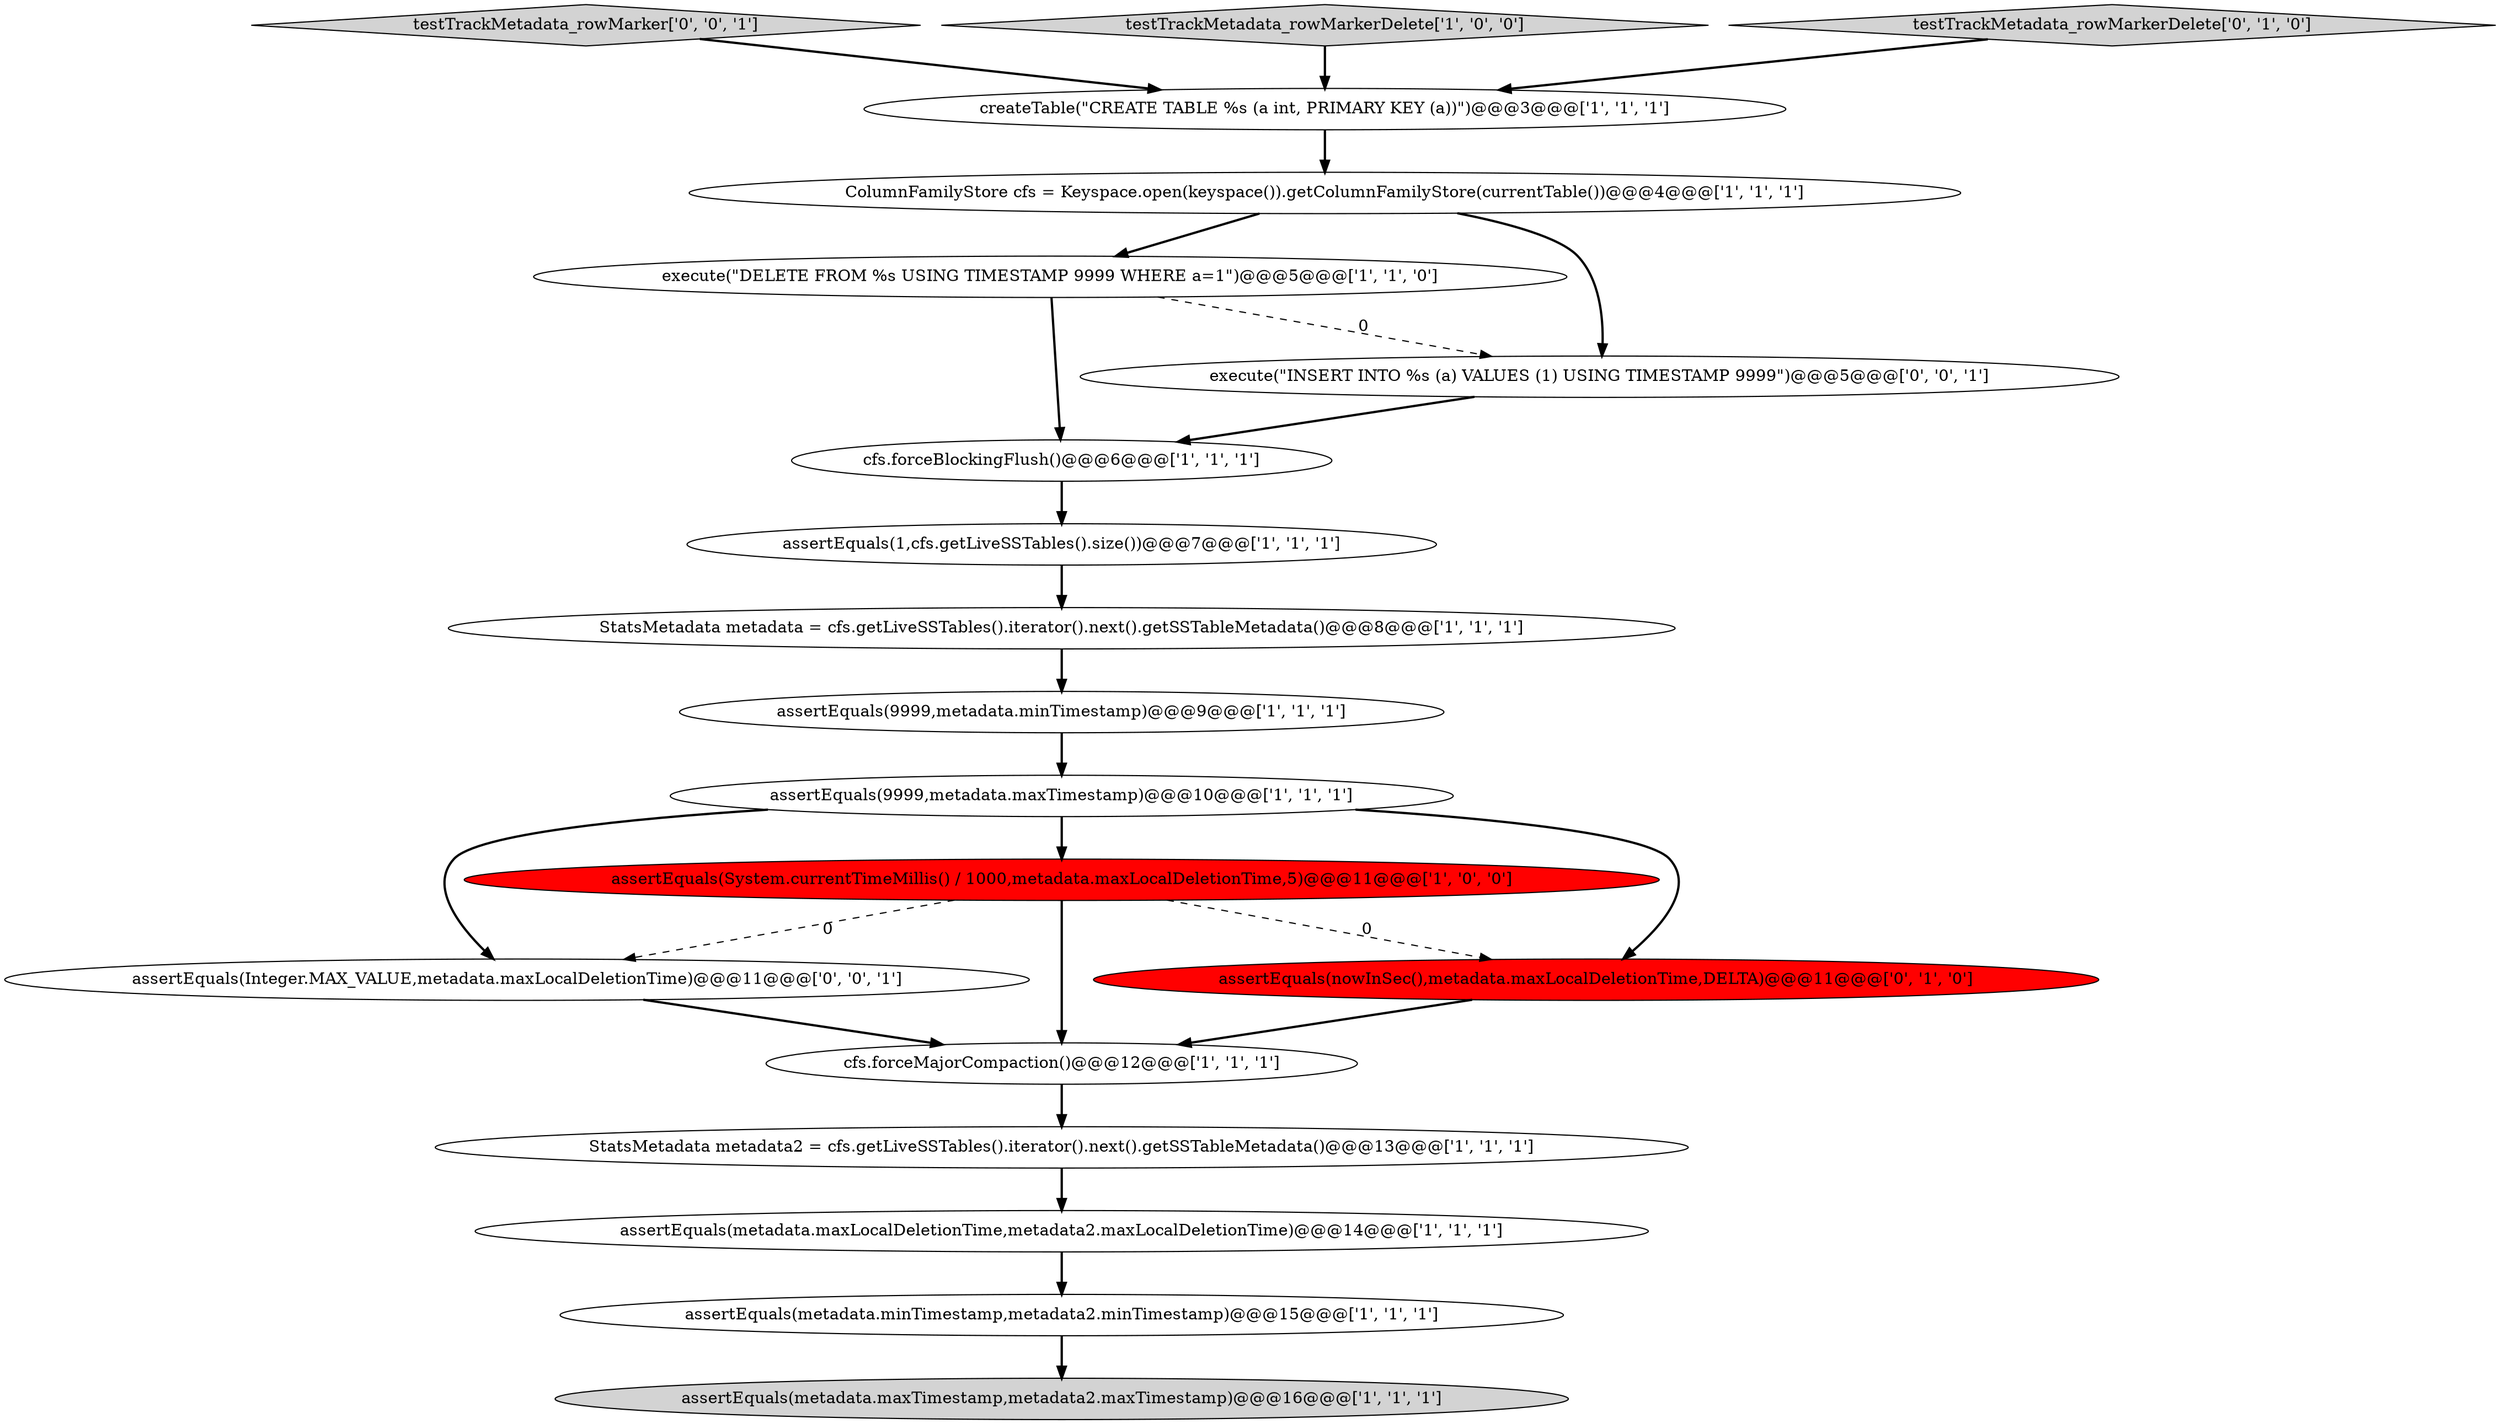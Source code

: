 digraph {
11 [style = filled, label = "StatsMetadata metadata = cfs.getLiveSSTables().iterator().next().getSSTableMetadata()@@@8@@@['1', '1', '1']", fillcolor = white, shape = ellipse image = "AAA0AAABBB1BBB"];
13 [style = filled, label = "createTable(\"CREATE TABLE %s (a int, PRIMARY KEY (a))\")@@@3@@@['1', '1', '1']", fillcolor = white, shape = ellipse image = "AAA0AAABBB1BBB"];
2 [style = filled, label = "execute(\"DELETE FROM %s USING TIMESTAMP 9999 WHERE a=1\")@@@5@@@['1', '1', '0']", fillcolor = white, shape = ellipse image = "AAA0AAABBB1BBB"];
18 [style = filled, label = "testTrackMetadata_rowMarker['0', '0', '1']", fillcolor = lightgray, shape = diamond image = "AAA0AAABBB3BBB"];
14 [style = filled, label = "cfs.forceMajorCompaction()@@@12@@@['1', '1', '1']", fillcolor = white, shape = ellipse image = "AAA0AAABBB1BBB"];
19 [style = filled, label = "assertEquals(Integer.MAX_VALUE,metadata.maxLocalDeletionTime)@@@11@@@['0', '0', '1']", fillcolor = white, shape = ellipse image = "AAA0AAABBB3BBB"];
3 [style = filled, label = "StatsMetadata metadata2 = cfs.getLiveSSTables().iterator().next().getSSTableMetadata()@@@13@@@['1', '1', '1']", fillcolor = white, shape = ellipse image = "AAA0AAABBB1BBB"];
4 [style = filled, label = "assertEquals(metadata.maxLocalDeletionTime,metadata2.maxLocalDeletionTime)@@@14@@@['1', '1', '1']", fillcolor = white, shape = ellipse image = "AAA0AAABBB1BBB"];
8 [style = filled, label = "testTrackMetadata_rowMarkerDelete['1', '0', '0']", fillcolor = lightgray, shape = diamond image = "AAA0AAABBB1BBB"];
12 [style = filled, label = "cfs.forceBlockingFlush()@@@6@@@['1', '1', '1']", fillcolor = white, shape = ellipse image = "AAA0AAABBB1BBB"];
17 [style = filled, label = "execute(\"INSERT INTO %s (a) VALUES (1) USING TIMESTAMP 9999\")@@@5@@@['0', '0', '1']", fillcolor = white, shape = ellipse image = "AAA0AAABBB3BBB"];
9 [style = filled, label = "assertEquals(metadata.minTimestamp,metadata2.minTimestamp)@@@15@@@['1', '1', '1']", fillcolor = white, shape = ellipse image = "AAA0AAABBB1BBB"];
15 [style = filled, label = "assertEquals(nowInSec(),metadata.maxLocalDeletionTime,DELTA)@@@11@@@['0', '1', '0']", fillcolor = red, shape = ellipse image = "AAA1AAABBB2BBB"];
1 [style = filled, label = "assertEquals(9999,metadata.maxTimestamp)@@@10@@@['1', '1', '1']", fillcolor = white, shape = ellipse image = "AAA0AAABBB1BBB"];
10 [style = filled, label = "assertEquals(metadata.maxTimestamp,metadata2.maxTimestamp)@@@16@@@['1', '1', '1']", fillcolor = lightgray, shape = ellipse image = "AAA0AAABBB1BBB"];
6 [style = filled, label = "assertEquals(System.currentTimeMillis() / 1000,metadata.maxLocalDeletionTime,5)@@@11@@@['1', '0', '0']", fillcolor = red, shape = ellipse image = "AAA1AAABBB1BBB"];
7 [style = filled, label = "ColumnFamilyStore cfs = Keyspace.open(keyspace()).getColumnFamilyStore(currentTable())@@@4@@@['1', '1', '1']", fillcolor = white, shape = ellipse image = "AAA0AAABBB1BBB"];
5 [style = filled, label = "assertEquals(1,cfs.getLiveSSTables().size())@@@7@@@['1', '1', '1']", fillcolor = white, shape = ellipse image = "AAA0AAABBB1BBB"];
0 [style = filled, label = "assertEquals(9999,metadata.minTimestamp)@@@9@@@['1', '1', '1']", fillcolor = white, shape = ellipse image = "AAA0AAABBB1BBB"];
16 [style = filled, label = "testTrackMetadata_rowMarkerDelete['0', '1', '0']", fillcolor = lightgray, shape = diamond image = "AAA0AAABBB2BBB"];
14->3 [style = bold, label=""];
4->9 [style = bold, label=""];
16->13 [style = bold, label=""];
7->17 [style = bold, label=""];
12->5 [style = bold, label=""];
15->14 [style = bold, label=""];
1->15 [style = bold, label=""];
9->10 [style = bold, label=""];
2->17 [style = dashed, label="0"];
3->4 [style = bold, label=""];
2->12 [style = bold, label=""];
6->14 [style = bold, label=""];
11->0 [style = bold, label=""];
1->6 [style = bold, label=""];
17->12 [style = bold, label=""];
19->14 [style = bold, label=""];
6->15 [style = dashed, label="0"];
7->2 [style = bold, label=""];
13->7 [style = bold, label=""];
0->1 [style = bold, label=""];
6->19 [style = dashed, label="0"];
18->13 [style = bold, label=""];
5->11 [style = bold, label=""];
1->19 [style = bold, label=""];
8->13 [style = bold, label=""];
}
